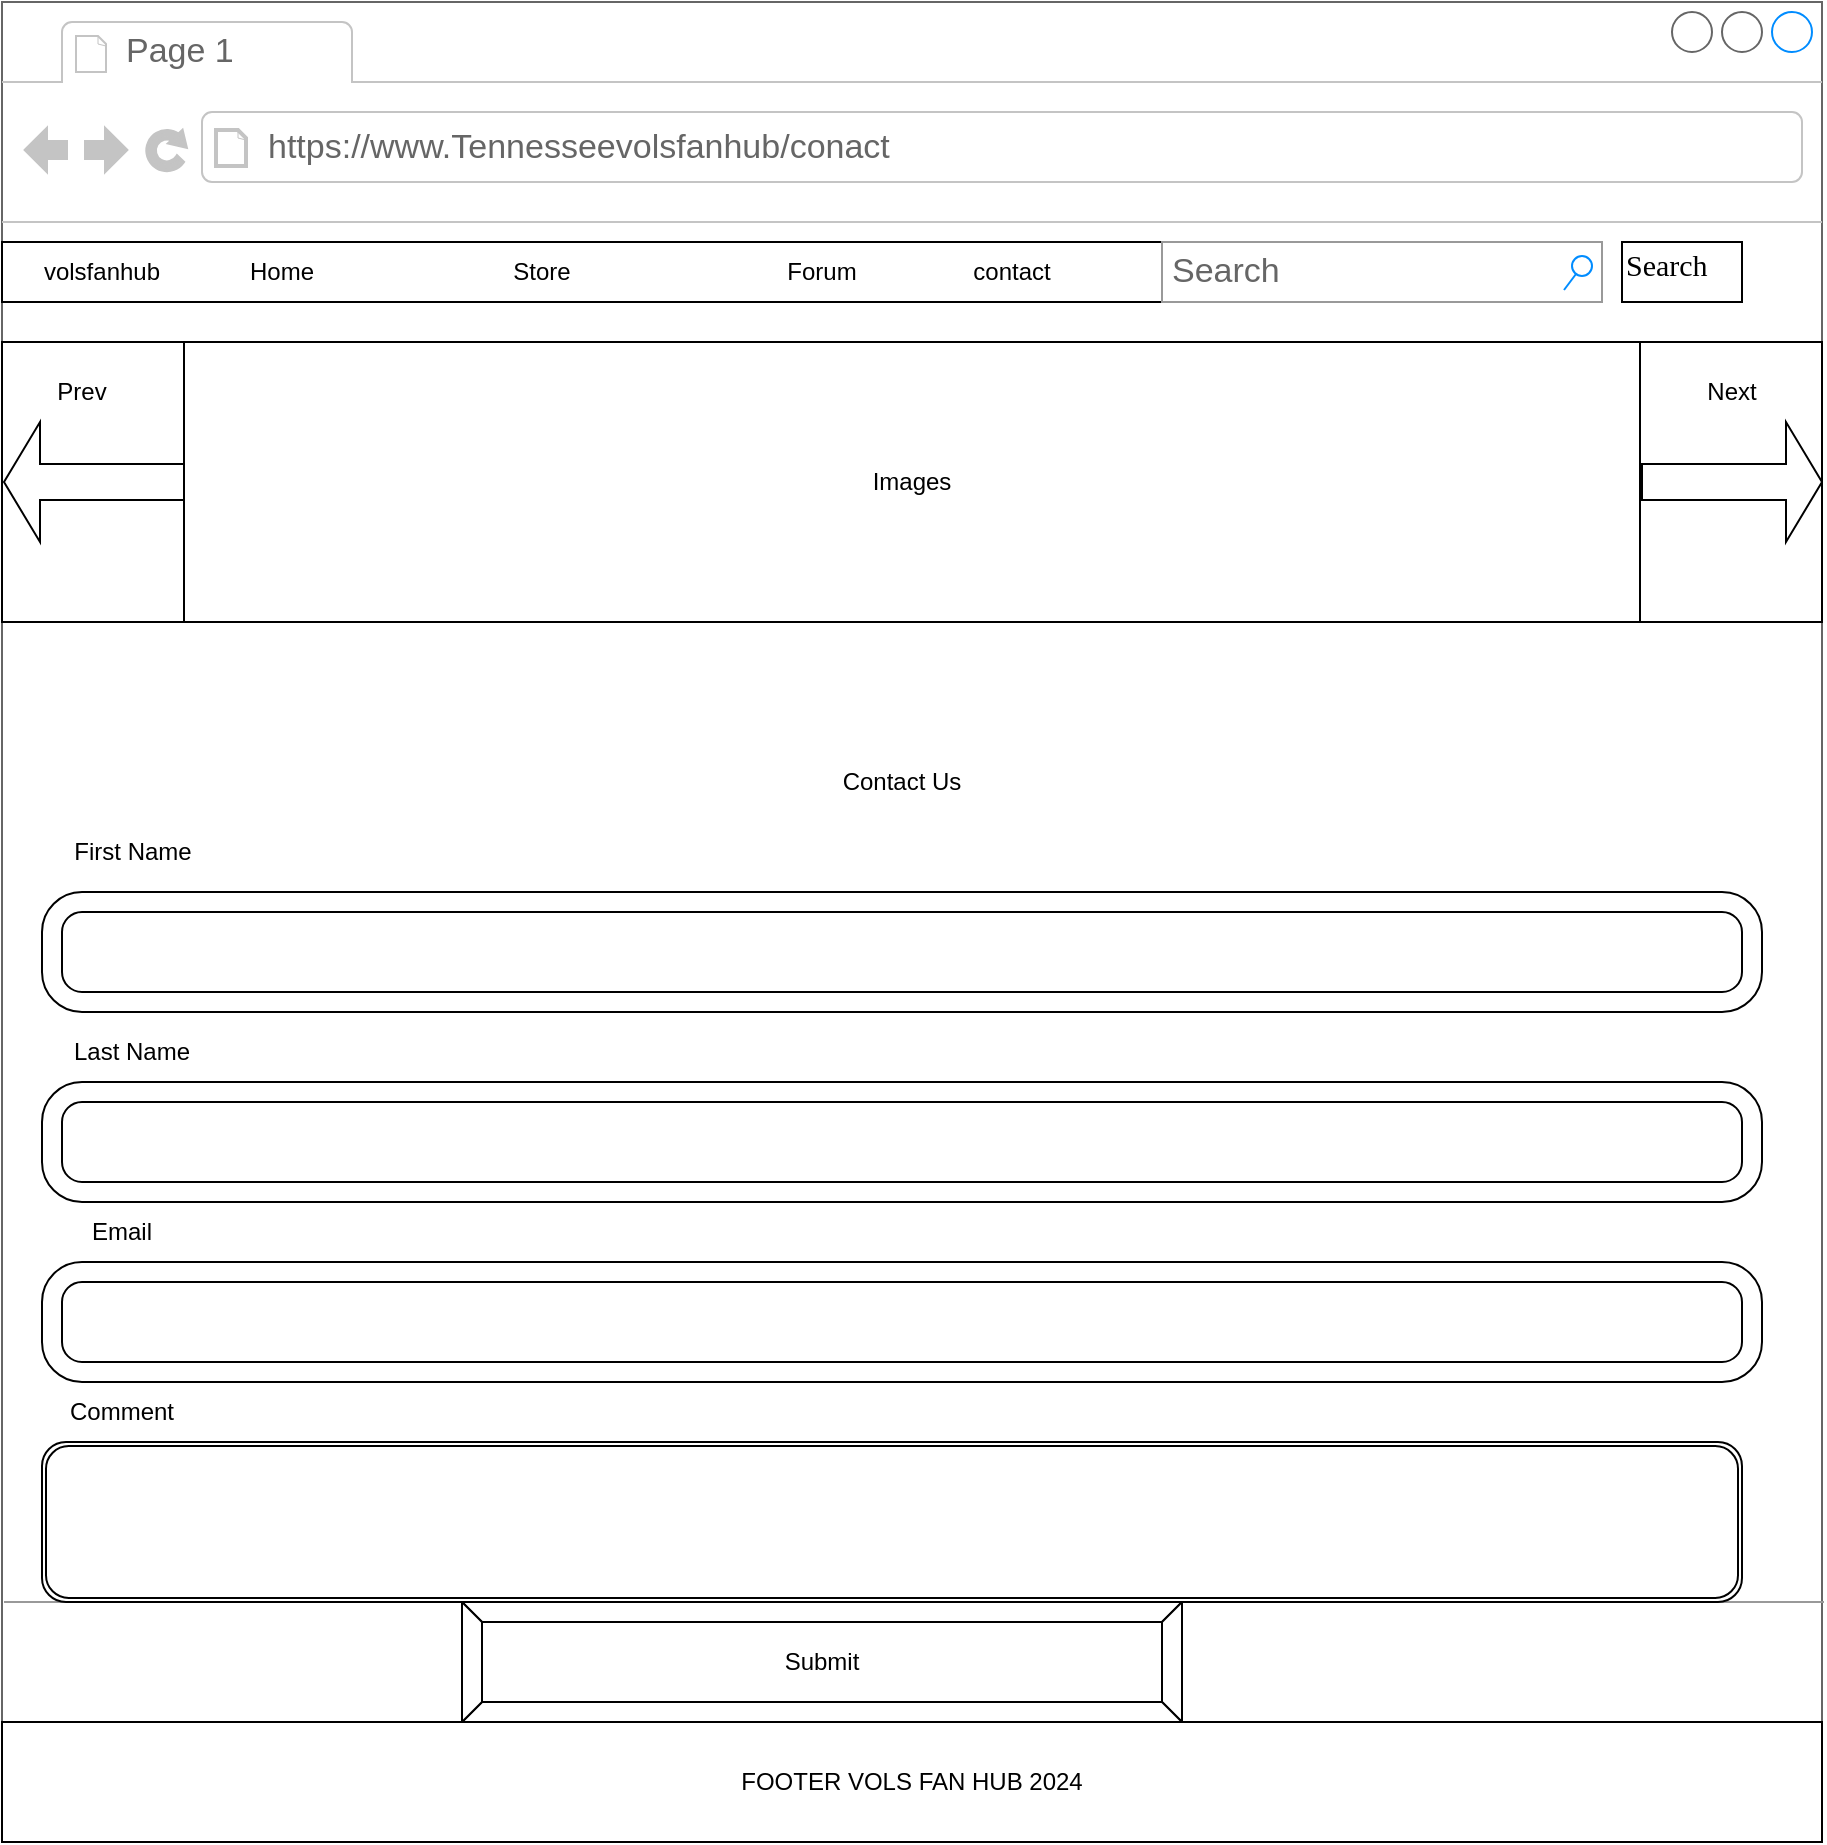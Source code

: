 <mxfile version="24.7.1" type="github">
  <diagram name="Page-1" id="2cc2dc42-3aac-f2a9-1cec-7a8b7cbee084">
    <mxGraphModel dx="1096" dy="753" grid="1" gridSize="10" guides="1" tooltips="1" connect="1" arrows="1" fold="1" page="1" pageScale="1" pageWidth="1100" pageHeight="850" background="none" math="0" shadow="0">
      <root>
        <mxCell id="0" />
        <mxCell id="1" parent="0" />
        <mxCell id="7026571954dc6520-1" value="" style="strokeWidth=1;shadow=0;dashed=0;align=center;html=1;shape=mxgraph.mockup.containers.browserWindow;rSize=0;strokeColor=#666666;mainText=,;recursiveResize=0;rounded=0;labelBackgroundColor=none;fontFamily=Verdana;fontSize=12" parent="1" vertex="1">
          <mxGeometry x="70" y="70" width="910" height="920" as="geometry" />
        </mxCell>
        <mxCell id="Tly2Nsi51T1OpMelOg0m-8" value="" style="rounded=0;whiteSpace=wrap;html=1;" parent="7026571954dc6520-1" vertex="1">
          <mxGeometry x="810" y="120" width="60" height="30" as="geometry" />
        </mxCell>
        <mxCell id="Tly2Nsi51T1OpMelOg0m-7" value="" style="rounded=0;whiteSpace=wrap;html=1;labelBackgroundColor=#FF8000;labelBorderColor=none;" parent="7026571954dc6520-1" vertex="1">
          <mxGeometry y="120" width="580" height="30" as="geometry" />
        </mxCell>
        <mxCell id="7026571954dc6520-2" value="Page 1" style="strokeWidth=1;shadow=0;dashed=0;align=center;html=1;shape=mxgraph.mockup.containers.anchor;fontSize=17;fontColor=#666666;align=left;" parent="7026571954dc6520-1" vertex="1">
          <mxGeometry x="60" y="12" width="110" height="26" as="geometry" />
        </mxCell>
        <mxCell id="7026571954dc6520-3" value="&lt;font style=&quot;vertical-align: inherit;&quot;&gt;&lt;font style=&quot;vertical-align: inherit;&quot;&gt;https://www.Tennesseevolsfanhub/conact&lt;/font&gt;&lt;/font&gt;" style="strokeWidth=1;shadow=0;dashed=0;align=center;html=1;shape=mxgraph.mockup.containers.anchor;rSize=0;fontSize=17;fontColor=#666666;align=left;" parent="7026571954dc6520-1" vertex="1">
          <mxGeometry x="131" y="60" width="310" height="26" as="geometry" />
        </mxCell>
        <mxCell id="7026571954dc6520-12" value="Search" style="text;html=1;points=[];align=left;verticalAlign=top;spacingTop=-4;fontSize=15;fontFamily=Verdana" parent="7026571954dc6520-1" vertex="1">
          <mxGeometry x="810" y="120" width="100" height="30" as="geometry" />
        </mxCell>
        <mxCell id="7026571954dc6520-14" value="Search" style="strokeWidth=1;shadow=0;dashed=0;align=center;html=1;shape=mxgraph.mockup.forms.searchBox;strokeColor=#999999;mainText=;strokeColor2=#008cff;fontColor=#666666;fontSize=17;align=left;spacingLeft=3;rounded=0;labelBackgroundColor=none;" parent="7026571954dc6520-1" vertex="1">
          <mxGeometry x="580" y="120" width="220" height="30" as="geometry" />
        </mxCell>
        <mxCell id="7026571954dc6520-21" value="" style="verticalLabelPosition=bottom;shadow=0;dashed=0;align=center;html=1;verticalAlign=top;strokeWidth=1;shape=mxgraph.mockup.markup.line;strokeColor=#999999;rounded=0;labelBackgroundColor=none;fillColor=#ffffff;fontFamily=Verdana;fontSize=12;fontColor=#000000;" parent="7026571954dc6520-1" vertex="1">
          <mxGeometry x="1" y="790" width="910" height="20" as="geometry" />
        </mxCell>
        <mxCell id="Tly2Nsi51T1OpMelOg0m-2" value="volsfanhub" style="text;html=1;align=center;verticalAlign=middle;whiteSpace=wrap;rounded=0;" parent="7026571954dc6520-1" vertex="1">
          <mxGeometry x="10" y="120" width="80" height="30" as="geometry" />
        </mxCell>
        <mxCell id="Tly2Nsi51T1OpMelOg0m-3" value="Home" style="text;html=1;align=center;verticalAlign=middle;whiteSpace=wrap;rounded=0;" parent="7026571954dc6520-1" vertex="1">
          <mxGeometry x="110" y="120" width="60" height="30" as="geometry" />
        </mxCell>
        <mxCell id="Tly2Nsi51T1OpMelOg0m-4" value="Store" style="text;html=1;align=center;verticalAlign=middle;whiteSpace=wrap;rounded=0;" parent="7026571954dc6520-1" vertex="1">
          <mxGeometry x="240" y="120" width="60" height="30" as="geometry" />
        </mxCell>
        <mxCell id="Tly2Nsi51T1OpMelOg0m-5" value="Forum" style="text;html=1;align=center;verticalAlign=middle;whiteSpace=wrap;rounded=0;" parent="7026571954dc6520-1" vertex="1">
          <mxGeometry x="380" y="120" width="60" height="30" as="geometry" />
        </mxCell>
        <mxCell id="Tly2Nsi51T1OpMelOg0m-6" value="contact" style="text;html=1;align=center;verticalAlign=middle;whiteSpace=wrap;rounded=0;" parent="7026571954dc6520-1" vertex="1">
          <mxGeometry x="475" y="120" width="60" height="30" as="geometry" />
        </mxCell>
        <mxCell id="Tly2Nsi51T1OpMelOg0m-15" value="FOOTER VOLS FAN HUB 2024" style="rounded=0;whiteSpace=wrap;html=1;" parent="7026571954dc6520-1" vertex="1">
          <mxGeometry y="860" width="910" height="60" as="geometry" />
        </mxCell>
        <mxCell id="CFtrpXww3m0HtKWbVdK5-10" value="Contact Us" style="text;html=1;align=center;verticalAlign=middle;whiteSpace=wrap;rounded=0;" vertex="1" parent="7026571954dc6520-1">
          <mxGeometry x="370" y="355" width="160" height="70" as="geometry" />
        </mxCell>
        <mxCell id="CFtrpXww3m0HtKWbVdK5-45" value="Images" style="shape=process;whiteSpace=wrap;html=1;backgroundOutline=1;" vertex="1" parent="7026571954dc6520-1">
          <mxGeometry y="170" width="910" height="140" as="geometry" />
        </mxCell>
        <mxCell id="CFtrpXww3m0HtKWbVdK5-46" value="" style="shape=singleArrow;whiteSpace=wrap;html=1;" vertex="1" parent="7026571954dc6520-1">
          <mxGeometry x="820" y="210" width="90" height="60" as="geometry" />
        </mxCell>
        <mxCell id="CFtrpXww3m0HtKWbVdK5-48" value="" style="shape=singleArrow;whiteSpace=wrap;html=1;direction=west;" vertex="1" parent="7026571954dc6520-1">
          <mxGeometry x="1" y="210" width="90" height="60" as="geometry" />
        </mxCell>
        <mxCell id="CFtrpXww3m0HtKWbVdK5-49" value="Prev" style="text;html=1;align=center;verticalAlign=middle;whiteSpace=wrap;rounded=0;" vertex="1" parent="7026571954dc6520-1">
          <mxGeometry x="10" y="180" width="60" height="30" as="geometry" />
        </mxCell>
        <mxCell id="CFtrpXww3m0HtKWbVdK5-50" value="Next" style="text;html=1;align=center;verticalAlign=middle;whiteSpace=wrap;rounded=0;" vertex="1" parent="7026571954dc6520-1">
          <mxGeometry x="835" y="180" width="60" height="30" as="geometry" />
        </mxCell>
        <mxCell id="CFtrpXww3m0HtKWbVdK5-51" value="" style="verticalLabelPosition=bottom;verticalAlign=top;html=1;shape=mxgraph.basic.rounded_frame;dx=10;whiteSpace=wrap;" vertex="1" parent="7026571954dc6520-1">
          <mxGeometry x="20" y="445" width="860" height="60" as="geometry" />
        </mxCell>
        <mxCell id="CFtrpXww3m0HtKWbVdK5-52" value="First Name" style="text;html=1;align=center;verticalAlign=middle;whiteSpace=wrap;rounded=0;" vertex="1" parent="7026571954dc6520-1">
          <mxGeometry x="31" y="410" width="69" height="30" as="geometry" />
        </mxCell>
        <mxCell id="CFtrpXww3m0HtKWbVdK5-53" value="" style="verticalLabelPosition=bottom;verticalAlign=top;html=1;shape=mxgraph.basic.rounded_frame;dx=10;whiteSpace=wrap;" vertex="1" parent="7026571954dc6520-1">
          <mxGeometry x="20" y="540" width="860" height="60" as="geometry" />
        </mxCell>
        <mxCell id="CFtrpXww3m0HtKWbVdK5-54" value="Last Name" style="text;html=1;align=center;verticalAlign=middle;whiteSpace=wrap;rounded=0;" vertex="1" parent="7026571954dc6520-1">
          <mxGeometry x="30" y="510" width="70" height="30" as="geometry" />
        </mxCell>
        <mxCell id="CFtrpXww3m0HtKWbVdK5-55" value="" style="verticalLabelPosition=bottom;verticalAlign=top;html=1;shape=mxgraph.basic.rounded_frame;dx=10;whiteSpace=wrap;" vertex="1" parent="7026571954dc6520-1">
          <mxGeometry x="20" y="630" width="860" height="60" as="geometry" />
        </mxCell>
        <mxCell id="CFtrpXww3m0HtKWbVdK5-56" value="Email" style="text;html=1;align=center;verticalAlign=middle;whiteSpace=wrap;rounded=0;" vertex="1" parent="7026571954dc6520-1">
          <mxGeometry x="30" y="600" width="60" height="30" as="geometry" />
        </mxCell>
        <mxCell id="CFtrpXww3m0HtKWbVdK5-58" value="Comment" style="text;html=1;align=center;verticalAlign=middle;whiteSpace=wrap;rounded=0;" vertex="1" parent="7026571954dc6520-1">
          <mxGeometry x="30" y="690" width="60" height="30" as="geometry" />
        </mxCell>
        <mxCell id="CFtrpXww3m0HtKWbVdK5-59" value="Submit" style="labelPosition=center;verticalLabelPosition=middle;align=center;html=1;shape=mxgraph.basic.button;dx=10;whiteSpace=wrap;" vertex="1" parent="7026571954dc6520-1">
          <mxGeometry x="230" y="800" width="360" height="60" as="geometry" />
        </mxCell>
        <mxCell id="CFtrpXww3m0HtKWbVdK5-57" value="" style="shape=ext;double=1;rounded=1;whiteSpace=wrap;html=1;" vertex="1" parent="1">
          <mxGeometry x="90" y="790" width="850" height="80" as="geometry" />
        </mxCell>
      </root>
    </mxGraphModel>
  </diagram>
</mxfile>
